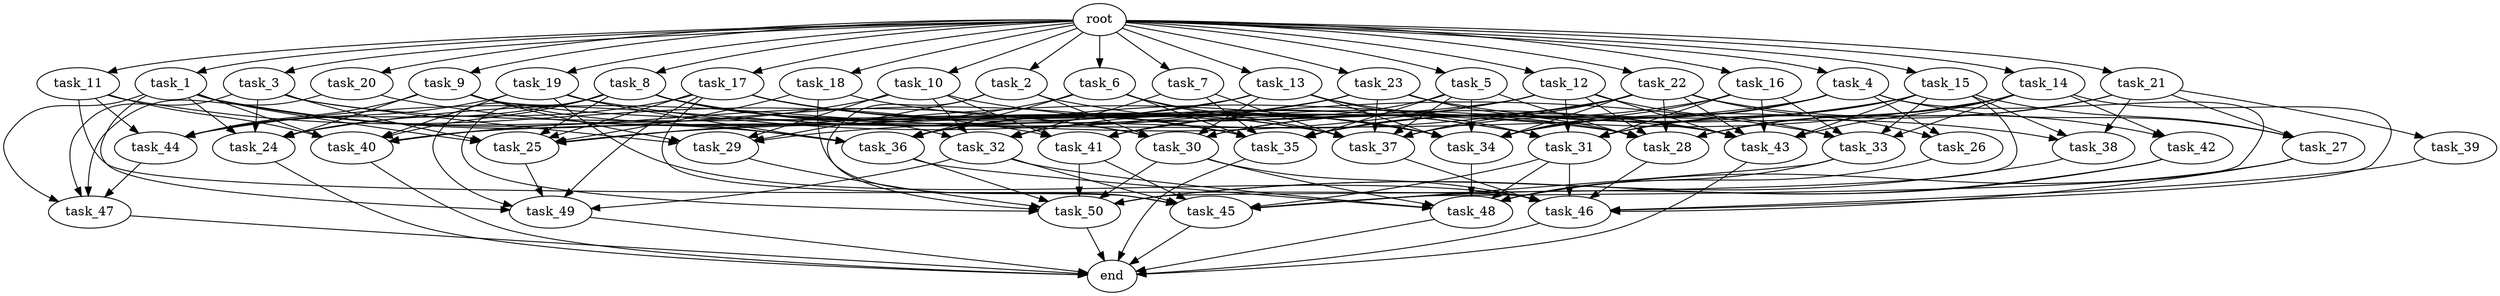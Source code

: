 digraph G {
  root [size="0.000000e+00"];
  task_1 [size="1.248828e+10"];
  task_2 [size="1.738704e+10"];
  task_3 [size="4.025922e+10"];
  task_4 [size="6.881138e+10"];
  task_5 [size="3.671243e+10"];
  task_6 [size="4.918321e+10"];
  task_7 [size="6.928813e+10"];
  task_8 [size="8.925155e+10"];
  task_9 [size="2.795607e+10"];
  task_10 [size="9.426165e+10"];
  task_11 [size="2.308339e+09"];
  task_12 [size="6.940868e+10"];
  task_13 [size="3.106941e+10"];
  task_14 [size="4.275806e+10"];
  task_15 [size="4.835270e+10"];
  task_16 [size="5.218645e+10"];
  task_17 [size="2.571864e+10"];
  task_18 [size="2.734941e+10"];
  task_19 [size="9.599330e+10"];
  task_20 [size="1.261704e+10"];
  task_21 [size="2.924153e+10"];
  task_22 [size="8.237433e+10"];
  task_23 [size="9.611931e+10"];
  task_24 [size="5.938819e+09"];
  task_25 [size="2.588353e+10"];
  task_26 [size="5.486592e+10"];
  task_27 [size="4.700720e+10"];
  task_28 [size="1.150689e+10"];
  task_29 [size="1.577009e+09"];
  task_30 [size="1.175586e+10"];
  task_31 [size="4.632396e+10"];
  task_32 [size="7.786104e+10"];
  task_33 [size="2.310074e+10"];
  task_34 [size="1.571145e+10"];
  task_35 [size="4.632976e+10"];
  task_36 [size="4.710149e+09"];
  task_37 [size="2.853370e+10"];
  task_38 [size="2.938283e+10"];
  task_39 [size="7.858517e+10"];
  task_40 [size="2.924532e+09"];
  task_41 [size="2.443495e+10"];
  task_42 [size="3.080269e+10"];
  task_43 [size="3.762703e+10"];
  task_44 [size="4.232023e+10"];
  task_45 [size="5.301586e+10"];
  task_46 [size="9.918784e+10"];
  task_47 [size="8.748747e+10"];
  task_48 [size="6.573028e+10"];
  task_49 [size="2.564414e+10"];
  task_50 [size="8.113044e+10"];
  end [size="0.000000e+00"];

  root -> task_1 [size="1.000000e-12"];
  root -> task_2 [size="1.000000e-12"];
  root -> task_3 [size="1.000000e-12"];
  root -> task_4 [size="1.000000e-12"];
  root -> task_5 [size="1.000000e-12"];
  root -> task_6 [size="1.000000e-12"];
  root -> task_7 [size="1.000000e-12"];
  root -> task_8 [size="1.000000e-12"];
  root -> task_9 [size="1.000000e-12"];
  root -> task_10 [size="1.000000e-12"];
  root -> task_11 [size="1.000000e-12"];
  root -> task_12 [size="1.000000e-12"];
  root -> task_13 [size="1.000000e-12"];
  root -> task_14 [size="1.000000e-12"];
  root -> task_15 [size="1.000000e-12"];
  root -> task_16 [size="1.000000e-12"];
  root -> task_17 [size="1.000000e-12"];
  root -> task_18 [size="1.000000e-12"];
  root -> task_19 [size="1.000000e-12"];
  root -> task_20 [size="1.000000e-12"];
  root -> task_21 [size="1.000000e-12"];
  root -> task_22 [size="1.000000e-12"];
  root -> task_23 [size="1.000000e-12"];
  task_1 -> task_24 [size="1.187764e+07"];
  task_1 -> task_25 [size="3.697647e+07"];
  task_1 -> task_30 [size="1.959309e+07"];
  task_1 -> task_35 [size="5.147751e+07"];
  task_1 -> task_36 [size="6.728785e+06"];
  task_1 -> task_40 [size="4.177904e+06"];
  task_1 -> task_47 [size="2.187187e+08"];
  task_1 -> task_49 [size="5.128828e+07"];
  task_2 -> task_28 [size="1.438361e+07"];
  task_2 -> task_29 [size="3.154018e+06"];
  task_2 -> task_30 [size="1.959309e+07"];
  task_2 -> task_50 [size="9.014494e+07"];
  task_3 -> task_24 [size="1.187764e+07"];
  task_3 -> task_25 [size="3.697647e+07"];
  task_3 -> task_28 [size="1.438361e+07"];
  task_3 -> task_29 [size="3.154018e+06"];
  task_3 -> task_47 [size="2.187187e+08"];
  task_4 -> task_26 [size="2.743296e+08"];
  task_4 -> task_27 [size="1.566907e+08"];
  task_4 -> task_34 [size="1.571145e+07"];
  task_4 -> task_35 [size="5.147751e+07"];
  task_4 -> task_37 [size="3.566713e+07"];
  task_4 -> task_40 [size="4.177904e+06"];
  task_4 -> task_45 [size="6.626982e+07"];
  task_5 -> task_28 [size="1.438361e+07"];
  task_5 -> task_34 [size="1.571145e+07"];
  task_5 -> task_35 [size="5.147751e+07"];
  task_5 -> task_37 [size="3.566713e+07"];
  task_5 -> task_41 [size="6.108738e+07"];
  task_6 -> task_25 [size="3.697647e+07"];
  task_6 -> task_34 [size="1.571145e+07"];
  task_6 -> task_35 [size="5.147751e+07"];
  task_6 -> task_36 [size="6.728785e+06"];
  task_6 -> task_37 [size="3.566713e+07"];
  task_7 -> task_32 [size="1.946526e+08"];
  task_7 -> task_35 [size="5.147751e+07"];
  task_7 -> task_37 [size="3.566713e+07"];
  task_8 -> task_25 [size="3.697647e+07"];
  task_8 -> task_30 [size="1.959309e+07"];
  task_8 -> task_31 [size="6.617708e+07"];
  task_8 -> task_32 [size="1.946526e+08"];
  task_8 -> task_35 [size="5.147751e+07"];
  task_8 -> task_37 [size="3.566713e+07"];
  task_8 -> task_40 [size="4.177904e+06"];
  task_8 -> task_44 [size="8.464045e+07"];
  task_8 -> task_49 [size="5.128828e+07"];
  task_8 -> task_50 [size="9.014494e+07"];
  task_9 -> task_24 [size="1.187764e+07"];
  task_9 -> task_29 [size="3.154018e+06"];
  task_9 -> task_36 [size="6.728785e+06"];
  task_9 -> task_43 [size="4.703379e+07"];
  task_9 -> task_44 [size="8.464045e+07"];
  task_10 -> task_29 [size="3.154018e+06"];
  task_10 -> task_32 [size="1.946526e+08"];
  task_10 -> task_40 [size="4.177904e+06"];
  task_10 -> task_41 [size="6.108738e+07"];
  task_10 -> task_43 [size="4.703379e+07"];
  task_11 -> task_40 [size="4.177904e+06"];
  task_11 -> task_41 [size="6.108738e+07"];
  task_11 -> task_44 [size="8.464045e+07"];
  task_11 -> task_46 [size="1.102087e+08"];
  task_12 -> task_25 [size="3.697647e+07"];
  task_12 -> task_28 [size="1.438361e+07"];
  task_12 -> task_31 [size="6.617708e+07"];
  task_12 -> task_32 [size="1.946526e+08"];
  task_12 -> task_33 [size="4.620148e+07"];
  task_12 -> task_40 [size="4.177904e+06"];
  task_12 -> task_43 [size="4.703379e+07"];
  task_13 -> task_30 [size="1.959309e+07"];
  task_13 -> task_31 [size="6.617708e+07"];
  task_13 -> task_34 [size="1.571145e+07"];
  task_13 -> task_36 [size="6.728785e+06"];
  task_13 -> task_43 [size="4.703379e+07"];
  task_13 -> task_44 [size="8.464045e+07"];
  task_14 -> task_28 [size="1.438361e+07"];
  task_14 -> task_31 [size="6.617708e+07"];
  task_14 -> task_33 [size="4.620148e+07"];
  task_14 -> task_36 [size="6.728785e+06"];
  task_14 -> task_42 [size="1.540135e+08"];
  task_14 -> task_43 [size="4.703379e+07"];
  task_14 -> task_46 [size="1.102087e+08"];
  task_15 -> task_27 [size="1.566907e+08"];
  task_15 -> task_31 [size="6.617708e+07"];
  task_15 -> task_33 [size="4.620148e+07"];
  task_15 -> task_35 [size="5.147751e+07"];
  task_15 -> task_38 [size="9.794277e+07"];
  task_15 -> task_41 [size="6.108738e+07"];
  task_15 -> task_43 [size="4.703379e+07"];
  task_15 -> task_50 [size="9.014494e+07"];
  task_16 -> task_30 [size="1.959309e+07"];
  task_16 -> task_31 [size="6.617708e+07"];
  task_16 -> task_33 [size="4.620148e+07"];
  task_16 -> task_34 [size="1.571145e+07"];
  task_16 -> task_43 [size="4.703379e+07"];
  task_17 -> task_24 [size="1.187764e+07"];
  task_17 -> task_25 [size="3.697647e+07"];
  task_17 -> task_31 [size="6.617708e+07"];
  task_17 -> task_34 [size="1.571145e+07"];
  task_17 -> task_35 [size="5.147751e+07"];
  task_17 -> task_37 [size="3.566713e+07"];
  task_17 -> task_45 [size="6.626982e+07"];
  task_17 -> task_49 [size="5.128828e+07"];
  task_18 -> task_25 [size="3.697647e+07"];
  task_18 -> task_34 [size="1.571145e+07"];
  task_18 -> task_45 [size="6.626982e+07"];
  task_19 -> task_33 [size="4.620148e+07"];
  task_19 -> task_36 [size="6.728785e+06"];
  task_19 -> task_40 [size="4.177904e+06"];
  task_19 -> task_44 [size="8.464045e+07"];
  task_19 -> task_46 [size="1.102087e+08"];
  task_20 -> task_34 [size="1.571145e+07"];
  task_20 -> task_47 [size="2.187187e+08"];
  task_21 -> task_27 [size="1.566907e+08"];
  task_21 -> task_28 [size="1.438361e+07"];
  task_21 -> task_34 [size="1.571145e+07"];
  task_21 -> task_38 [size="9.794277e+07"];
  task_21 -> task_39 [size="7.858517e+08"];
  task_22 -> task_26 [size="2.743296e+08"];
  task_22 -> task_28 [size="1.438361e+07"];
  task_22 -> task_29 [size="3.154018e+06"];
  task_22 -> task_30 [size="1.959309e+07"];
  task_22 -> task_34 [size="1.571145e+07"];
  task_22 -> task_35 [size="5.147751e+07"];
  task_22 -> task_37 [size="3.566713e+07"];
  task_22 -> task_42 [size="1.540135e+08"];
  task_22 -> task_43 [size="4.703379e+07"];
  task_23 -> task_24 [size="1.187764e+07"];
  task_23 -> task_28 [size="1.438361e+07"];
  task_23 -> task_36 [size="6.728785e+06"];
  task_23 -> task_37 [size="3.566713e+07"];
  task_23 -> task_38 [size="9.794277e+07"];
  task_24 -> end [size="1.000000e-12"];
  task_25 -> task_49 [size="5.128828e+07"];
  task_26 -> task_48 [size="8.216285e+07"];
  task_27 -> task_46 [size="1.102087e+08"];
  task_27 -> task_48 [size="8.216285e+07"];
  task_28 -> task_46 [size="1.102087e+08"];
  task_29 -> task_50 [size="9.014494e+07"];
  task_30 -> task_46 [size="1.102087e+08"];
  task_30 -> task_48 [size="8.216285e+07"];
  task_30 -> task_50 [size="9.014494e+07"];
  task_31 -> task_45 [size="6.626982e+07"];
  task_31 -> task_46 [size="1.102087e+08"];
  task_31 -> task_48 [size="8.216285e+07"];
  task_32 -> task_45 [size="6.626982e+07"];
  task_32 -> task_48 [size="8.216285e+07"];
  task_32 -> task_49 [size="5.128828e+07"];
  task_33 -> task_45 [size="6.626982e+07"];
  task_33 -> task_48 [size="8.216285e+07"];
  task_34 -> task_48 [size="8.216285e+07"];
  task_35 -> end [size="1.000000e-12"];
  task_36 -> task_48 [size="8.216285e+07"];
  task_36 -> task_50 [size="9.014494e+07"];
  task_37 -> task_46 [size="1.102087e+08"];
  task_38 -> task_50 [size="9.014494e+07"];
  task_39 -> task_46 [size="1.102087e+08"];
  task_40 -> end [size="1.000000e-12"];
  task_41 -> task_45 [size="6.626982e+07"];
  task_41 -> task_50 [size="9.014494e+07"];
  task_42 -> task_45 [size="6.626982e+07"];
  task_42 -> task_50 [size="9.014494e+07"];
  task_43 -> end [size="1.000000e-12"];
  task_44 -> task_47 [size="2.187187e+08"];
  task_45 -> end [size="1.000000e-12"];
  task_46 -> end [size="1.000000e-12"];
  task_47 -> end [size="1.000000e-12"];
  task_48 -> end [size="1.000000e-12"];
  task_49 -> end [size="1.000000e-12"];
  task_50 -> end [size="1.000000e-12"];
}

